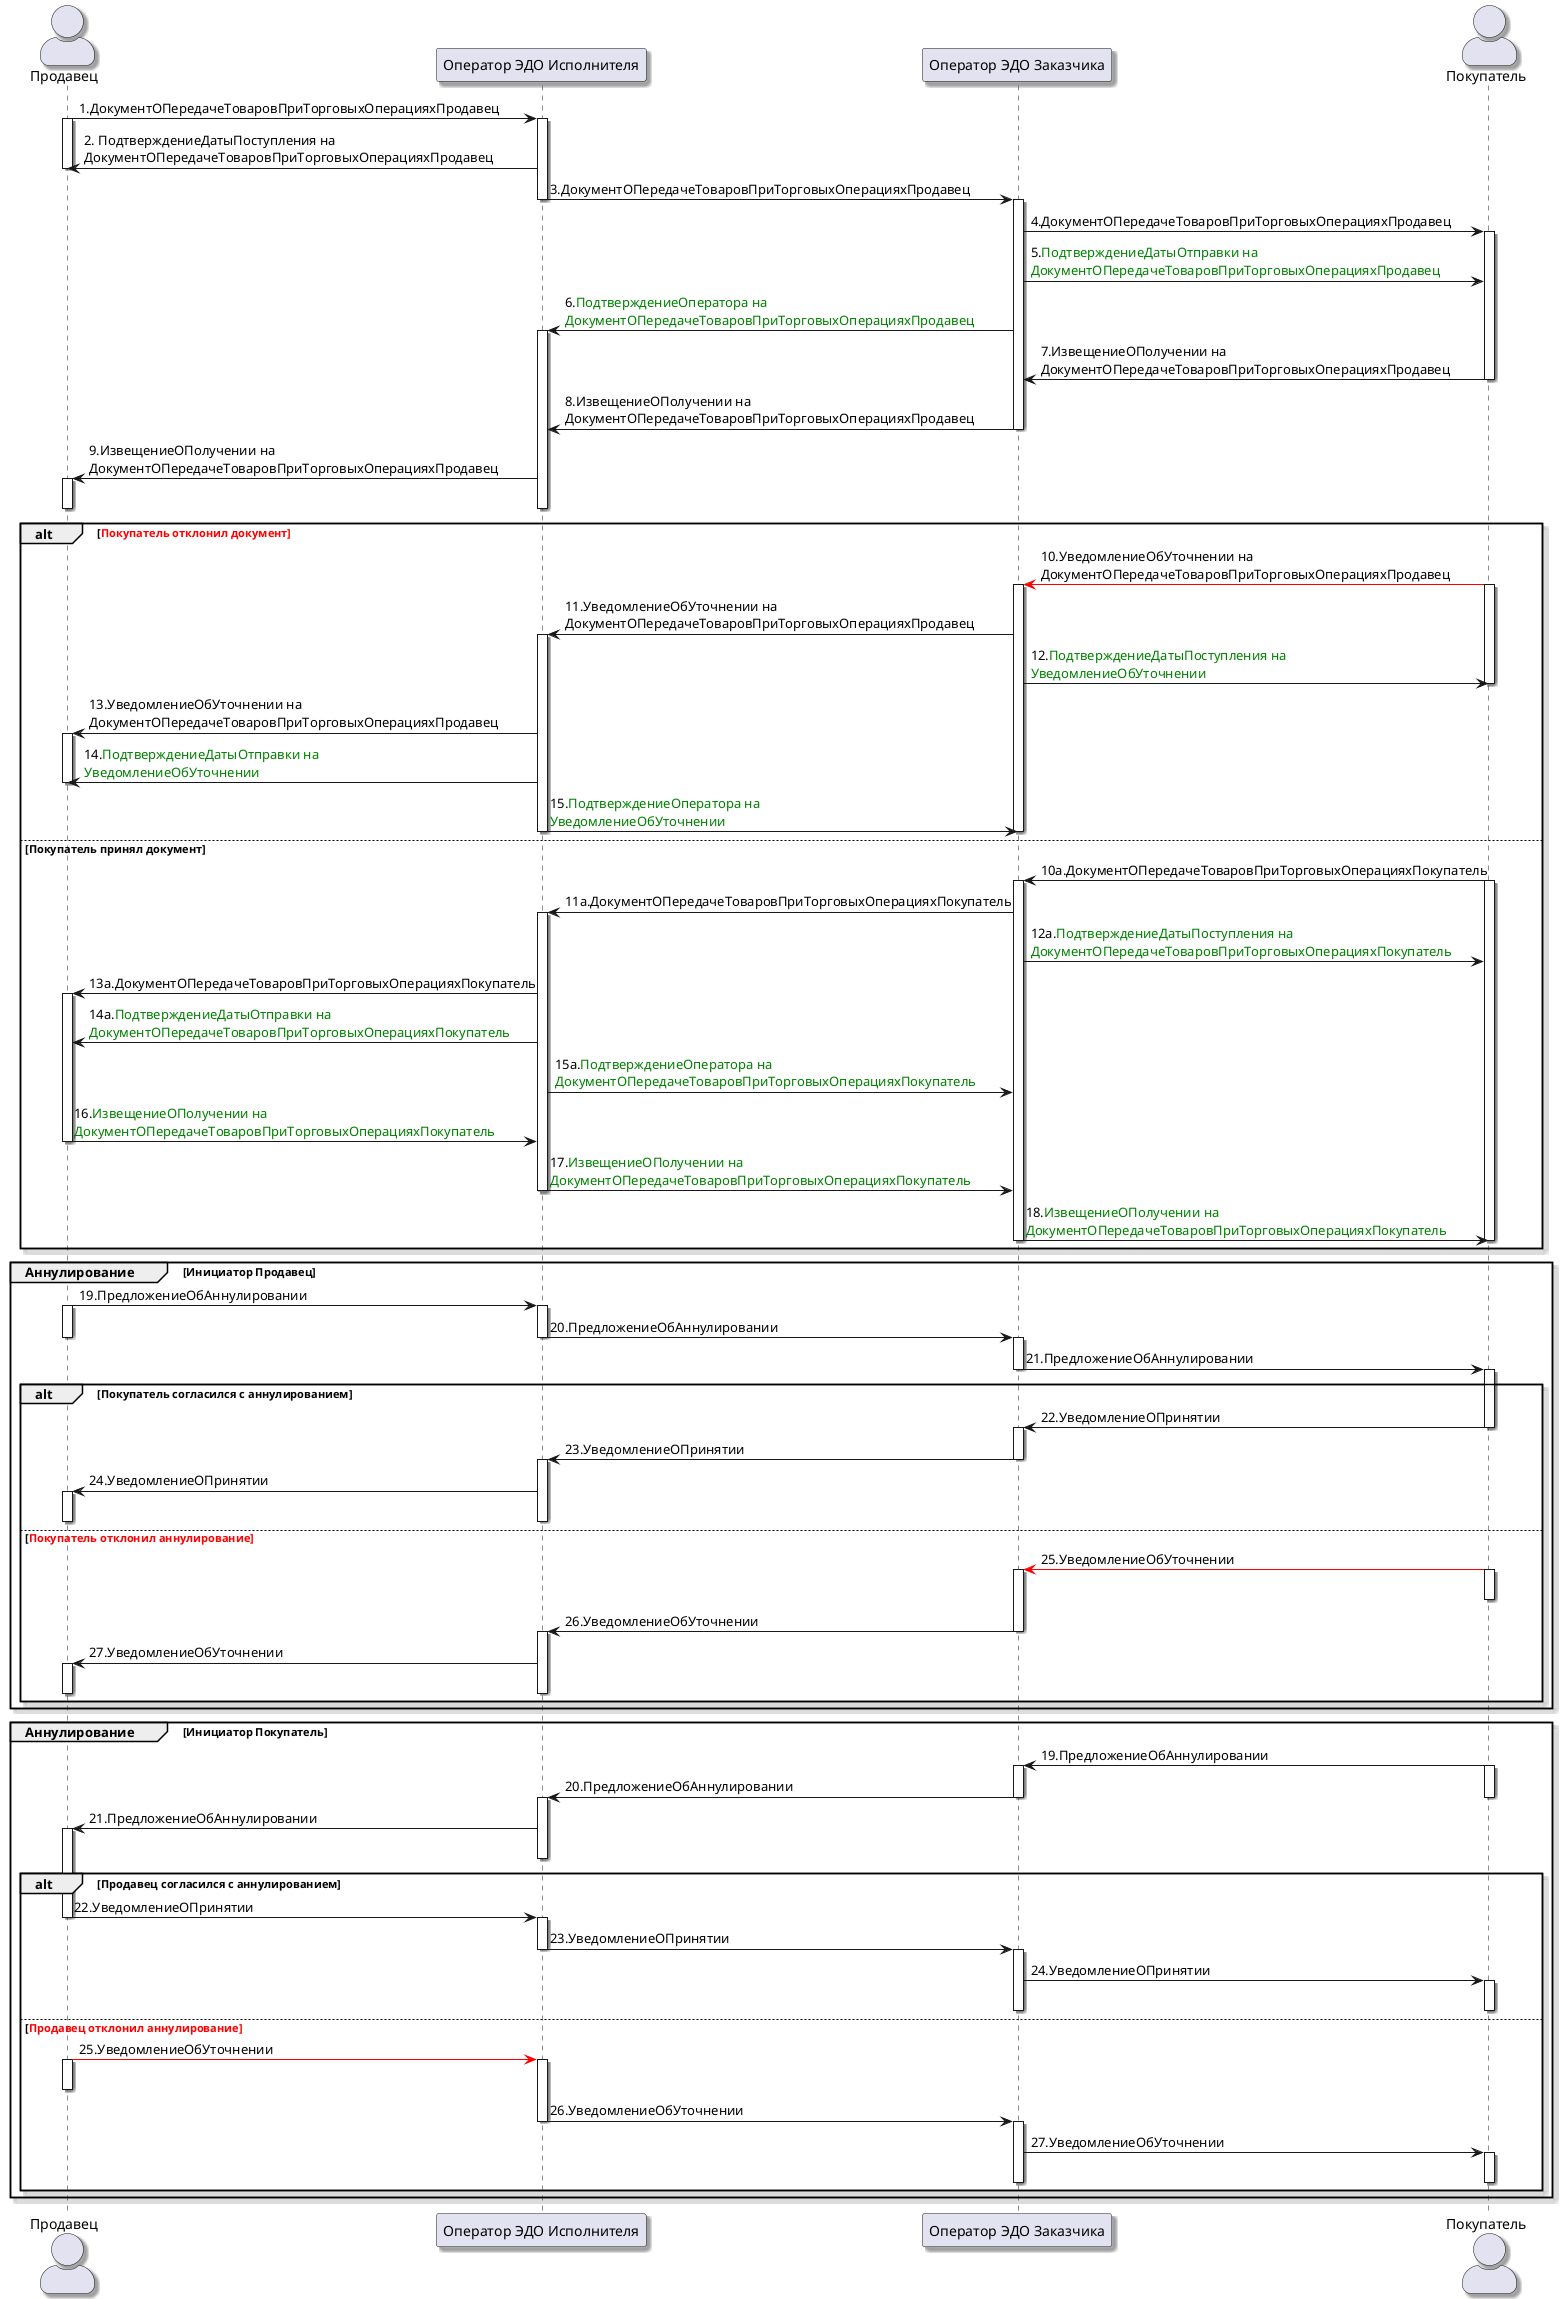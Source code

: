 @startuml Оператор.Торг 12 ДО 26
skinparam shadowing true
skinparam actorStyle awesome
!$Отправитель = "Продавец"
!$Получатель = "Покупатель"
!$Т1 = "ДокументОПередачеТоваровПриТорговыхОперацияхПродавец"
!$Т2 = "ДокументОПередачеТоваровПриТорговыхОперацияхПокупатель"
!$ПДП = "ПодтверждениеДатыПоступления"
!$ПДО = "ПодтверждениеДатыОтправки"
!$ПДОО = "ПодтверждениеОператора"
!$ИОП = "ИзвещениеОПолучении"
!$УОУ = "УведомлениеОбУточнении"
!$ПОА = "ПредложениеОбАннулировании"
!$УОП = "УведомлениеОПринятии"
actor $Отправитель as user
participant "Оператор ЭДО Исполнителя" as prod
participant "Оператор ЭДО Заказчика" as pok
actor $Получатель as user1
   user -> prod: 1.$Т1
   activate user
   activate prod
   prod  -> user: 2. $ПДП на\n$Т1
  deactivate user
  prod -> pok: 3.$Т1
  deactivate prod
  activate pok
  pok -> user1: 4.$Т1
  activate user1
  pok -> user1: 5.<font color=green>$ПДО на\n<font color=green>$Т1
  pok -> prod: 6.<font color=green>$ПДОО на\n<font color=green>$Т1
  activate prod
  user1 -> pok: 7.$ИОП на\n$Т1
  deactivate user1
  pok -> prod: 8.$ИОП на\n$Т1
  deactivate pok
  prod -> user: 9.$ИОП на\n$Т1
  activate user
  deactivate user
  deactivate prod
   alt <font color=Red>$Получатель отклонил документ
     user1  -[#red]> pok: 10.$УОУ на\n$Т1
     activate user1
     activate pok
     pok -> prod: 11.$УОУ на\n$Т1
     activate prod
     pok -> user1: 12.<font color=green>$ПДП на\n<font color=green>$УОУ
     deactivate user1
     prod -> user: 13.$УОУ на\n$Т1
     activate user
     prod -> user: 14.<font color=green>$ПДО на\n<font color=green>$УОУ
     deactivate user
     prod -> pok: 15.<font color=green>$ПДОО на\n<font color=green>$УОУ
   deactivate prod
   deactivate pok
 else $Получатель принял документ
     user1  -> pok: 10а.$Т2
     activate user1
     activate pok
     pok -> prod: 11а.$Т2
     activate prod
     pok -> user1: 12а.<font color=green>$ПДП на\n<font color=green>$Т2
     prod -> user: 13а.$Т2
     activate user
     prod -> user: 14а.<font color=green>$ПДО на\n<font color=green>$Т2
     prod -> pok: 15а.<font color=green>$ПДОО на\n<font color=green>$Т2
     user -> prod: 16.<font color=green>$ИОП на\n<font color=green>$Т2
     deactivate user
     prod -> pok: 17.<font color=green>$ИОП на\n<font color=green>$Т2
     deactivate prod
     pok -> user1: 18.<font color=green>$ИОП на\n<font color=green>$Т2
    deactivate pok
   deactivate user1
   end
   group Аннулирование [Инициатор $Отправитель]
   user -> prod: 19.$ПОА
    activate user
    activate prod
   prod -> pok: 20.$ПОА
   deactivate user
  activate pok
  deactivate prod
   pok -> user1: 21.$ПОА
  deactivate pok
  activate user1
  alt $Получатель согласился с аннулированием
  user1 -> pok: 22.$УОП
  deactivate user1
  activate pok
  pok -> prod: 23.$УОП
  deactivate pok
  activate prod
  prod -> user: 24.$УОП
  activate user
  deactivate prod
  deactivate user
  else <font color=Red>$Получатель отклонил аннулирование
  user1 -[#red]> pok: 25.$УОУ
  activate user1
  deactivate user1
  activate pok
  pok -> prod: 26.$УОУ
  deactivate pok
  activate prod
  prod -> user: 27.$УОУ
  activate user
  deactivate prod
  deactivate user
  end
  end
  group Аннулирование [Инициатор $Получатель]
   user1 -> pok: 19.$ПОА
    activate user1
    activate pok
   pok -> prod: 20.$ПОА
   deactivate user1
  activate prod
  deactivate pok
   prod -> user: 21.$ПОА
   activate user
  deactivate prod
  alt $Отправитель согласился с аннулированием
  user -> prod: 22.$УОП
  deactivate user
   activate prod
  prod -> pok: 23.$УОП
  deactivate prod
  activate pok
  pok -> user1: 24.$УОП
  activate user1
  deactivate pok
  deactivate user1
  else <font color=Red>$Отправитель отклонил аннулирование
  user -[#red]> prod: 25.$УОУ
  activate user
  deactivate user
  activate prod
  prod -> pok: 26.$УОУ
  deactivate prod
  activate pok
  pok -> user1: 27.$УОУ
  activate user1
  deactivate pok
  deactivate user1
  end
  end
@enduml